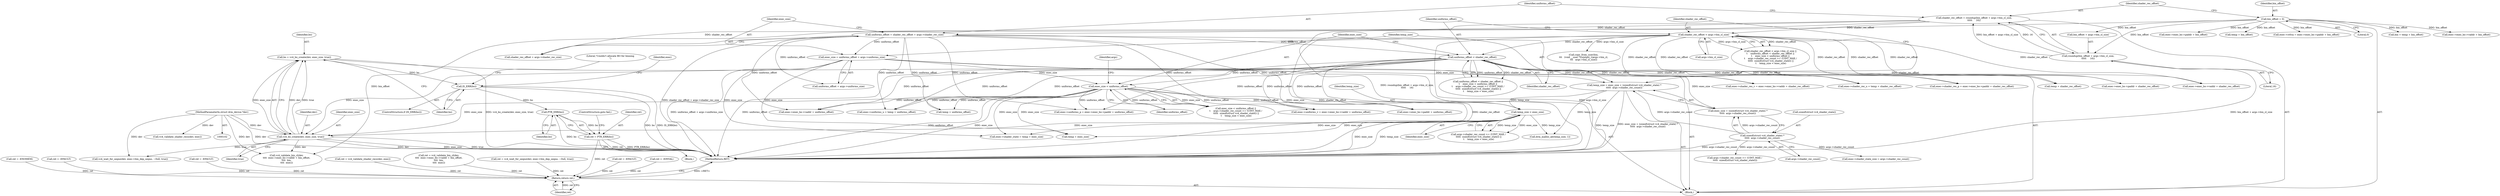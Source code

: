 digraph "0_linux_6b8ac63847bc2f958dd93c09edc941a0118992d9@API" {
"1000308" [label="(Call,bo = vc4_bo_create(dev, exec_size, true))"];
"1000310" [label="(Call,vc4_bo_create(dev, exec_size, true))"];
"1000103" [label="(MethodParameterIn,struct drm_device *dev)"];
"1000187" [label="(Call,temp_size < exec_size)"];
"1000152" [label="(Call,temp_size = exec_size + (sizeof(struct vc4_shader_state) *\n\t\t\t\t\t  args->shader_rec_count))"];
"1000144" [label="(Call,exec_size = uniforms_offset + args->uniforms_size)"];
"1000136" [label="(Call,uniforms_offset = shader_rec_offset + args->shader_rec_size)"];
"1000126" [label="(Call,shader_rec_offset = roundup(bin_offset + args->bin_cl_size,\n\t\t\t\t\t     16))"];
"1000128" [label="(Call,roundup(bin_offset + args->bin_cl_size,\n\t\t\t\t\t     16))"];
"1000122" [label="(Call,bin_offset = 0)"];
"1000156" [label="(Call,sizeof(struct vc4_shader_state) *\n\t\t\t\t\t  args->shader_rec_count)"];
"1000175" [label="(Call,exec_size < uniforms_offset)"];
"1000171" [label="(Call,uniforms_offset < shader_rec_offset)"];
"1000165" [label="(Call,shader_rec_offset < args->bin_cl_size)"];
"1000315" [label="(Call,IS_ERR(bo))"];
"1000322" [label="(Call,PTR_ERR(bo))"];
"1000320" [label="(Call,ret = PTR_ERR(bo))"];
"1000458" [label="(Return,return ret;)"];
"1000157" [label="(Call,sizeof(struct vc4_shader_state))"];
"1000448" [label="(Call,vc4_wait_for_seqno(dev, exec->bin_dep_seqno, ~0ull, true))"];
"1000137" [label="(Identifier,uniforms_offset)"];
"1000179" [label="(Call,args->shader_rec_count >= (UINT_MAX /\n \t\t\t\t\t  sizeof(struct vc4_shader_state)))"];
"1000303" [label="(Call,ret = -EFAULT)"];
"1000317" [label="(Block,)"];
"1000193" [label="(Call,ret = -EINVAL)"];
"1000165" [label="(Call,shader_rec_offset < args->bin_cl_size)"];
"1000174" [label="(Call,exec_size < uniforms_offset ||\n\t    args->shader_rec_count >= (UINT_MAX /\n \t\t\t\t\t  sizeof(struct vc4_shader_state)) ||\n \t    temp_size < exec_size)"];
"1000309" [label="(Identifier,bo)"];
"1000368" [label="(Call,exec->exec_bo->vaddr + shader_rec_offset)"];
"1000230" [label="(Call,temp + uniforms_offset)"];
"1000322" [label="(Call,PTR_ERR(bo))"];
"1000209" [label="(Call,ret = -ENOMEM)"];
"1000124" [label="(Literal,0)"];
"1000103" [label="(MethodParameterIn,struct drm_device *dev)"];
"1000320" [label="(Call,ret = PTR_ERR(bo))"];
"1000173" [label="(Identifier,shader_rec_offset)"];
"1000404" [label="(Call,exec->uniforms_p = exec->exec_bo->paddr + uniforms_offset)"];
"1000459" [label="(Identifier,ret)"];
"1000129" [label="(Call,bin_offset + args->bin_cl_size)"];
"1000223" [label="(Call,temp + shader_rec_offset)"];
"1000126" [label="(Call,shader_rec_offset = roundup(bin_offset + args->bin_cl_size,\n\t\t\t\t\t     16))"];
"1000138" [label="(Call,shader_rec_offset + args->shader_rec_size)"];
"1000321" [label="(Identifier,ret)"];
"1000167" [label="(Call,args->bin_cl_size)"];
"1000123" [label="(Identifier,bin_offset)"];
"1000315" [label="(Call,IS_ERR(bo))"];
"1000127" [label="(Identifier,shader_rec_offset)"];
"1000181" [label="(Identifier,args)"];
"1000261" [label="(Call,ret = -EFAULT)"];
"1000164" [label="(Call,shader_rec_offset < args->bin_cl_size ||\n\t    uniforms_offset < shader_rec_offset ||\n\t    exec_size < uniforms_offset ||\n\t    args->shader_rec_count >= (UINT_MAX /\n \t\t\t\t\t  sizeof(struct vc4_shader_state)) ||\n \t    temp_size < exec_size)"];
"1000282" [label="(Call,ret = -EFAULT)"];
"1000237" [label="(Call,temp + exec_size)"];
"1000156" [label="(Call,sizeof(struct vc4_shader_state) *\n\t\t\t\t\t  args->shader_rec_count)"];
"1000375" [label="(Call,exec->shader_rec_p = exec->exec_bo->paddr + shader_rec_offset)"];
"1000170" [label="(Call,uniforms_offset < shader_rec_offset ||\n\t    exec_size < uniforms_offset ||\n\t    args->shader_rec_count >= (UINT_MAX /\n \t\t\t\t\t  sizeof(struct vc4_shader_state)) ||\n \t    temp_size < exec_size)"];
"1000379" [label="(Call,exec->exec_bo->paddr + shader_rec_offset)"];
"1000364" [label="(Call,exec->shader_rec_v = exec->exec_bo->vaddr + shader_rec_offset)"];
"1000460" [label="(MethodReturn,RET)"];
"1000153" [label="(Identifier,temp_size)"];
"1000171" [label="(Call,uniforms_offset < shader_rec_offset)"];
"1000122" [label="(Call,bin_offset = 0)"];
"1000438" [label="(Call,ret = vc4_validate_shader_recs(dev, exec))"];
"1000154" [label="(Call,exec_size + (sizeof(struct vc4_shader_state) *\n\t\t\t\t\t  args->shader_rec_count))"];
"1000134" [label="(Literal,16)"];
"1000146" [label="(Call,uniforms_offset + args->uniforms_size)"];
"1000214" [label="(Call,bin = temp + bin_offset)"];
"1000219" [label="(Call,exec->shader_rec_u = temp + shader_rec_offset)"];
"1000312" [label="(Identifier,exec_size)"];
"1000422" [label="(Call,ret = vc4_validate_bin_cl(dev,\n\t\t\t\t  exec->exec_bo->vaddr + bin_offset,\n\t\t\t\t  bin,\n\t\t\t\t  exec))"];
"1000408" [label="(Call,exec->exec_bo->paddr + uniforms_offset)"];
"1000316" [label="(Identifier,bo)"];
"1000240" [label="(Call,exec->shader_state_size = args->shader_rec_count)"];
"1000311" [label="(Identifier,dev)"];
"1000314" [label="(ControlStructure,if (IS_ERR(bo)))"];
"1000248" [label="(Call,copy_from_user(bin,\n\t\t\t   (void __user *)(uintptr_t)args->bin_cl,\n\t\t\t   args->bin_cl_size))"];
"1000189" [label="(Identifier,exec_size)"];
"1000159" [label="(Call,args->shader_rec_count)"];
"1000424" [label="(Call,vc4_validate_bin_cl(dev,\n\t\t\t\t  exec->exec_bo->vaddr + bin_offset,\n\t\t\t\t  bin,\n\t\t\t\t  exec))"];
"1000152" [label="(Call,temp_size = exec_size + (sizeof(struct vc4_shader_state) *\n\t\t\t\t\t  args->shader_rec_count))"];
"1000327" [label="(Identifier,exec)"];
"1000426" [label="(Call,exec->exec_bo->vaddr + bin_offset)"];
"1000458" [label="(Return,return ret;)"];
"1000440" [label="(Call,vc4_validate_shader_recs(dev, exec))"];
"1000397" [label="(Call,exec->exec_bo->vaddr + uniforms_offset)"];
"1000352" [label="(Call,exec->exec_bo->paddr + bin_offset)"];
"1000323" [label="(Identifier,bo)"];
"1000128" [label="(Call,roundup(bin_offset + args->bin_cl_size,\n\t\t\t\t\t     16))"];
"1000233" [label="(Call,exec->shader_state = temp + exec_size)"];
"1000166" [label="(Identifier,shader_rec_offset)"];
"1000136" [label="(Call,uniforms_offset = shader_rec_offset + args->shader_rec_size)"];
"1000172" [label="(Identifier,uniforms_offset)"];
"1000226" [label="(Call,exec->uniforms_u = temp + uniforms_offset)"];
"1000393" [label="(Call,exec->uniforms_v = exec->exec_bo->vaddr + uniforms_offset)"];
"1000216" [label="(Call,temp + bin_offset)"];
"1000145" [label="(Identifier,exec_size)"];
"1000178" [label="(Call,args->shader_rec_count >= (UINT_MAX /\n \t\t\t\t\t  sizeof(struct vc4_shader_state)) ||\n \t    temp_size < exec_size)"];
"1000446" [label="(Call,ret = vc4_wait_for_seqno(dev, exec->bin_dep_seqno, ~0ull, true))"];
"1000144" [label="(Call,exec_size = uniforms_offset + args->uniforms_size)"];
"1000177" [label="(Identifier,uniforms_offset)"];
"1000188" [label="(Identifier,temp_size)"];
"1000187" [label="(Call,temp_size < exec_size)"];
"1000200" [label="(Call,drm_malloc_ab(temp_size, 1))"];
"1000313" [label="(Identifier,true)"];
"1000310" [label="(Call,vc4_bo_create(dev, exec_size, true))"];
"1000175" [label="(Call,exec_size < uniforms_offset)"];
"1000176" [label="(Identifier,exec_size)"];
"1000319" [label="(Literal,\"Couldn't allocate BO for binning\n\")"];
"1000105" [label="(Block,)"];
"1000324" [label="(ControlStructure,goto fail;)"];
"1000308" [label="(Call,bo = vc4_bo_create(dev, exec_size, true))"];
"1000348" [label="(Call,exec->ct0ca = exec->exec_bo->paddr + bin_offset)"];
"1000308" -> "1000105"  [label="AST: "];
"1000308" -> "1000310"  [label="CFG: "];
"1000309" -> "1000308"  [label="AST: "];
"1000310" -> "1000308"  [label="AST: "];
"1000316" -> "1000308"  [label="CFG: "];
"1000308" -> "1000460"  [label="DDG: vc4_bo_create(dev, exec_size, true)"];
"1000310" -> "1000308"  [label="DDG: dev"];
"1000310" -> "1000308"  [label="DDG: exec_size"];
"1000310" -> "1000308"  [label="DDG: true"];
"1000308" -> "1000315"  [label="DDG: bo"];
"1000310" -> "1000313"  [label="CFG: "];
"1000311" -> "1000310"  [label="AST: "];
"1000312" -> "1000310"  [label="AST: "];
"1000313" -> "1000310"  [label="AST: "];
"1000310" -> "1000460"  [label="DDG: exec_size"];
"1000310" -> "1000460"  [label="DDG: true"];
"1000310" -> "1000460"  [label="DDG: dev"];
"1000103" -> "1000310"  [label="DDG: dev"];
"1000187" -> "1000310"  [label="DDG: exec_size"];
"1000175" -> "1000310"  [label="DDG: exec_size"];
"1000144" -> "1000310"  [label="DDG: exec_size"];
"1000310" -> "1000424"  [label="DDG: dev"];
"1000310" -> "1000448"  [label="DDG: true"];
"1000103" -> "1000102"  [label="AST: "];
"1000103" -> "1000460"  [label="DDG: dev"];
"1000103" -> "1000424"  [label="DDG: dev"];
"1000103" -> "1000440"  [label="DDG: dev"];
"1000103" -> "1000448"  [label="DDG: dev"];
"1000187" -> "1000178"  [label="AST: "];
"1000187" -> "1000189"  [label="CFG: "];
"1000188" -> "1000187"  [label="AST: "];
"1000189" -> "1000187"  [label="AST: "];
"1000178" -> "1000187"  [label="CFG: "];
"1000187" -> "1000460"  [label="DDG: temp_size"];
"1000187" -> "1000460"  [label="DDG: exec_size"];
"1000187" -> "1000178"  [label="DDG: temp_size"];
"1000187" -> "1000178"  [label="DDG: exec_size"];
"1000152" -> "1000187"  [label="DDG: temp_size"];
"1000175" -> "1000187"  [label="DDG: exec_size"];
"1000187" -> "1000200"  [label="DDG: temp_size"];
"1000187" -> "1000233"  [label="DDG: exec_size"];
"1000187" -> "1000237"  [label="DDG: exec_size"];
"1000152" -> "1000105"  [label="AST: "];
"1000152" -> "1000154"  [label="CFG: "];
"1000153" -> "1000152"  [label="AST: "];
"1000154" -> "1000152"  [label="AST: "];
"1000166" -> "1000152"  [label="CFG: "];
"1000152" -> "1000460"  [label="DDG: temp_size"];
"1000152" -> "1000460"  [label="DDG: exec_size + (sizeof(struct vc4_shader_state) *\n\t\t\t\t\t  args->shader_rec_count)"];
"1000144" -> "1000152"  [label="DDG: exec_size"];
"1000156" -> "1000152"  [label="DDG: args->shader_rec_count"];
"1000152" -> "1000200"  [label="DDG: temp_size"];
"1000144" -> "1000105"  [label="AST: "];
"1000144" -> "1000146"  [label="CFG: "];
"1000145" -> "1000144"  [label="AST: "];
"1000146" -> "1000144"  [label="AST: "];
"1000153" -> "1000144"  [label="CFG: "];
"1000144" -> "1000460"  [label="DDG: uniforms_offset + args->uniforms_size"];
"1000136" -> "1000144"  [label="DDG: uniforms_offset"];
"1000144" -> "1000154"  [label="DDG: exec_size"];
"1000144" -> "1000175"  [label="DDG: exec_size"];
"1000144" -> "1000233"  [label="DDG: exec_size"];
"1000144" -> "1000237"  [label="DDG: exec_size"];
"1000136" -> "1000105"  [label="AST: "];
"1000136" -> "1000138"  [label="CFG: "];
"1000137" -> "1000136"  [label="AST: "];
"1000138" -> "1000136"  [label="AST: "];
"1000145" -> "1000136"  [label="CFG: "];
"1000136" -> "1000460"  [label="DDG: shader_rec_offset + args->shader_rec_size"];
"1000126" -> "1000136"  [label="DDG: shader_rec_offset"];
"1000136" -> "1000146"  [label="DDG: uniforms_offset"];
"1000136" -> "1000171"  [label="DDG: uniforms_offset"];
"1000136" -> "1000226"  [label="DDG: uniforms_offset"];
"1000136" -> "1000230"  [label="DDG: uniforms_offset"];
"1000136" -> "1000393"  [label="DDG: uniforms_offset"];
"1000136" -> "1000397"  [label="DDG: uniforms_offset"];
"1000136" -> "1000404"  [label="DDG: uniforms_offset"];
"1000136" -> "1000408"  [label="DDG: uniforms_offset"];
"1000126" -> "1000105"  [label="AST: "];
"1000126" -> "1000128"  [label="CFG: "];
"1000127" -> "1000126"  [label="AST: "];
"1000128" -> "1000126"  [label="AST: "];
"1000137" -> "1000126"  [label="CFG: "];
"1000126" -> "1000460"  [label="DDG: roundup(bin_offset + args->bin_cl_size,\n\t\t\t\t\t     16)"];
"1000128" -> "1000126"  [label="DDG: bin_offset + args->bin_cl_size"];
"1000128" -> "1000126"  [label="DDG: 16"];
"1000126" -> "1000138"  [label="DDG: shader_rec_offset"];
"1000126" -> "1000165"  [label="DDG: shader_rec_offset"];
"1000128" -> "1000134"  [label="CFG: "];
"1000129" -> "1000128"  [label="AST: "];
"1000134" -> "1000128"  [label="AST: "];
"1000128" -> "1000460"  [label="DDG: bin_offset + args->bin_cl_size"];
"1000122" -> "1000128"  [label="DDG: bin_offset"];
"1000122" -> "1000105"  [label="AST: "];
"1000122" -> "1000124"  [label="CFG: "];
"1000123" -> "1000122"  [label="AST: "];
"1000124" -> "1000122"  [label="AST: "];
"1000127" -> "1000122"  [label="CFG: "];
"1000122" -> "1000129"  [label="DDG: bin_offset"];
"1000122" -> "1000214"  [label="DDG: bin_offset"];
"1000122" -> "1000216"  [label="DDG: bin_offset"];
"1000122" -> "1000348"  [label="DDG: bin_offset"];
"1000122" -> "1000352"  [label="DDG: bin_offset"];
"1000122" -> "1000424"  [label="DDG: bin_offset"];
"1000122" -> "1000426"  [label="DDG: bin_offset"];
"1000156" -> "1000154"  [label="AST: "];
"1000156" -> "1000159"  [label="CFG: "];
"1000157" -> "1000156"  [label="AST: "];
"1000159" -> "1000156"  [label="AST: "];
"1000154" -> "1000156"  [label="CFG: "];
"1000156" -> "1000460"  [label="DDG: args->shader_rec_count"];
"1000156" -> "1000154"  [label="DDG: args->shader_rec_count"];
"1000156" -> "1000179"  [label="DDG: args->shader_rec_count"];
"1000156" -> "1000240"  [label="DDG: args->shader_rec_count"];
"1000175" -> "1000174"  [label="AST: "];
"1000175" -> "1000177"  [label="CFG: "];
"1000176" -> "1000175"  [label="AST: "];
"1000177" -> "1000175"  [label="AST: "];
"1000181" -> "1000175"  [label="CFG: "];
"1000174" -> "1000175"  [label="CFG: "];
"1000175" -> "1000460"  [label="DDG: exec_size"];
"1000175" -> "1000460"  [label="DDG: uniforms_offset"];
"1000175" -> "1000174"  [label="DDG: exec_size"];
"1000175" -> "1000174"  [label="DDG: uniforms_offset"];
"1000171" -> "1000175"  [label="DDG: uniforms_offset"];
"1000175" -> "1000226"  [label="DDG: uniforms_offset"];
"1000175" -> "1000230"  [label="DDG: uniforms_offset"];
"1000175" -> "1000233"  [label="DDG: exec_size"];
"1000175" -> "1000237"  [label="DDG: exec_size"];
"1000175" -> "1000393"  [label="DDG: uniforms_offset"];
"1000175" -> "1000397"  [label="DDG: uniforms_offset"];
"1000175" -> "1000404"  [label="DDG: uniforms_offset"];
"1000175" -> "1000408"  [label="DDG: uniforms_offset"];
"1000171" -> "1000170"  [label="AST: "];
"1000171" -> "1000173"  [label="CFG: "];
"1000172" -> "1000171"  [label="AST: "];
"1000173" -> "1000171"  [label="AST: "];
"1000176" -> "1000171"  [label="CFG: "];
"1000170" -> "1000171"  [label="CFG: "];
"1000171" -> "1000460"  [label="DDG: uniforms_offset"];
"1000171" -> "1000460"  [label="DDG: shader_rec_offset"];
"1000171" -> "1000170"  [label="DDG: uniforms_offset"];
"1000171" -> "1000170"  [label="DDG: shader_rec_offset"];
"1000165" -> "1000171"  [label="DDG: shader_rec_offset"];
"1000171" -> "1000219"  [label="DDG: shader_rec_offset"];
"1000171" -> "1000223"  [label="DDG: shader_rec_offset"];
"1000171" -> "1000226"  [label="DDG: uniforms_offset"];
"1000171" -> "1000230"  [label="DDG: uniforms_offset"];
"1000171" -> "1000364"  [label="DDG: shader_rec_offset"];
"1000171" -> "1000368"  [label="DDG: shader_rec_offset"];
"1000171" -> "1000375"  [label="DDG: shader_rec_offset"];
"1000171" -> "1000379"  [label="DDG: shader_rec_offset"];
"1000171" -> "1000393"  [label="DDG: uniforms_offset"];
"1000171" -> "1000397"  [label="DDG: uniforms_offset"];
"1000171" -> "1000404"  [label="DDG: uniforms_offset"];
"1000171" -> "1000408"  [label="DDG: uniforms_offset"];
"1000165" -> "1000164"  [label="AST: "];
"1000165" -> "1000167"  [label="CFG: "];
"1000166" -> "1000165"  [label="AST: "];
"1000167" -> "1000165"  [label="AST: "];
"1000172" -> "1000165"  [label="CFG: "];
"1000164" -> "1000165"  [label="CFG: "];
"1000165" -> "1000460"  [label="DDG: shader_rec_offset"];
"1000165" -> "1000460"  [label="DDG: args->bin_cl_size"];
"1000165" -> "1000164"  [label="DDG: shader_rec_offset"];
"1000165" -> "1000164"  [label="DDG: args->bin_cl_size"];
"1000165" -> "1000219"  [label="DDG: shader_rec_offset"];
"1000165" -> "1000223"  [label="DDG: shader_rec_offset"];
"1000165" -> "1000248"  [label="DDG: args->bin_cl_size"];
"1000165" -> "1000364"  [label="DDG: shader_rec_offset"];
"1000165" -> "1000368"  [label="DDG: shader_rec_offset"];
"1000165" -> "1000375"  [label="DDG: shader_rec_offset"];
"1000165" -> "1000379"  [label="DDG: shader_rec_offset"];
"1000315" -> "1000314"  [label="AST: "];
"1000315" -> "1000316"  [label="CFG: "];
"1000316" -> "1000315"  [label="AST: "];
"1000319" -> "1000315"  [label="CFG: "];
"1000327" -> "1000315"  [label="CFG: "];
"1000315" -> "1000460"  [label="DDG: IS_ERR(bo)"];
"1000315" -> "1000460"  [label="DDG: bo"];
"1000315" -> "1000322"  [label="DDG: bo"];
"1000322" -> "1000320"  [label="AST: "];
"1000322" -> "1000323"  [label="CFG: "];
"1000323" -> "1000322"  [label="AST: "];
"1000320" -> "1000322"  [label="CFG: "];
"1000322" -> "1000460"  [label="DDG: bo"];
"1000322" -> "1000320"  [label="DDG: bo"];
"1000320" -> "1000317"  [label="AST: "];
"1000321" -> "1000320"  [label="AST: "];
"1000324" -> "1000320"  [label="CFG: "];
"1000320" -> "1000460"  [label="DDG: PTR_ERR(bo)"];
"1000320" -> "1000460"  [label="DDG: ret"];
"1000320" -> "1000458"  [label="DDG: ret"];
"1000458" -> "1000105"  [label="AST: "];
"1000458" -> "1000459"  [label="CFG: "];
"1000459" -> "1000458"  [label="AST: "];
"1000460" -> "1000458"  [label="CFG: "];
"1000458" -> "1000460"  [label="DDG: <RET>"];
"1000459" -> "1000458"  [label="DDG: ret"];
"1000193" -> "1000458"  [label="DDG: ret"];
"1000209" -> "1000458"  [label="DDG: ret"];
"1000303" -> "1000458"  [label="DDG: ret"];
"1000422" -> "1000458"  [label="DDG: ret"];
"1000446" -> "1000458"  [label="DDG: ret"];
"1000261" -> "1000458"  [label="DDG: ret"];
"1000438" -> "1000458"  [label="DDG: ret"];
"1000282" -> "1000458"  [label="DDG: ret"];
}
